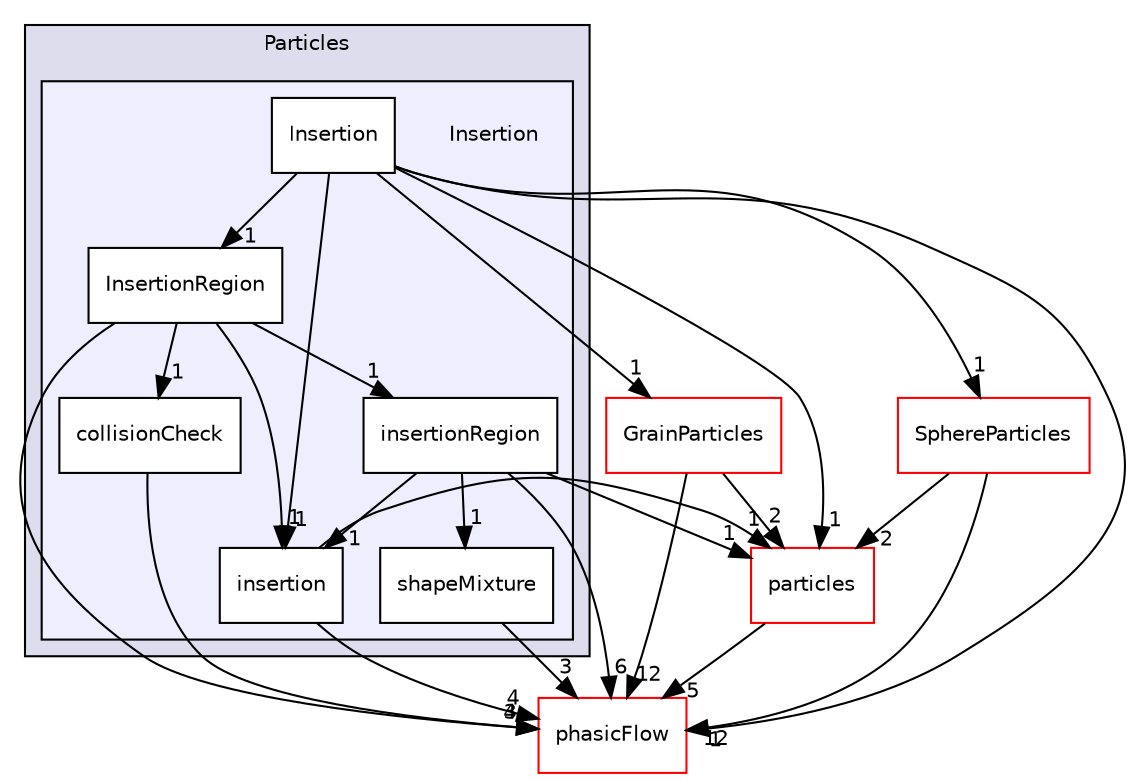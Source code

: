 digraph "src/Particles/Insertion" {
  compound=true
  node [ fontsize="10", fontname="Helvetica"];
  edge [ labelfontsize="10", labelfontname="Helvetica"];
  subgraph clusterdir_9e72493e858003bd3d74a55a2aedd075 {
    graph [ bgcolor="#ddddee", pencolor="black", label="Particles" fontname="Helvetica", fontsize="10", URL="dir_9e72493e858003bd3d74a55a2aedd075.html"]
  subgraph clusterdir_48274e6f13aca5dc2f0e74080ca458f7 {
    graph [ bgcolor="#eeeeff", pencolor="black", label="" URL="dir_48274e6f13aca5dc2f0e74080ca458f7.html"];
    dir_48274e6f13aca5dc2f0e74080ca458f7 [shape=plaintext label="Insertion"];
    dir_60ca7a35b7966cfa4cc9947031517c4c [shape=box label="collisionCheck" color="black" fillcolor="white" style="filled" URL="dir_60ca7a35b7966cfa4cc9947031517c4c.html"];
    dir_2f34ec84ea7e71d459352cea428a0eb0 [shape=box label="insertion" color="black" fillcolor="white" style="filled" URL="dir_2f34ec84ea7e71d459352cea428a0eb0.html"];
    dir_3fcfff79f2a1ca7227410f16758b323f [shape=box label="Insertion" color="black" fillcolor="white" style="filled" URL="dir_3fcfff79f2a1ca7227410f16758b323f.html"];
    dir_f802690a2892fdb9756bc8ba5de7bf12 [shape=box label="InsertionRegion" color="black" fillcolor="white" style="filled" URL="dir_f802690a2892fdb9756bc8ba5de7bf12.html"];
    dir_0c3a80554aed0998a56f0c0f2f30662a [shape=box label="insertionRegion" color="black" fillcolor="white" style="filled" URL="dir_0c3a80554aed0998a56f0c0f2f30662a.html"];
    dir_59d208d352f3aeb134e6b7a9403abb89 [shape=box label="shapeMixture" color="black" fillcolor="white" style="filled" URL="dir_59d208d352f3aeb134e6b7a9403abb89.html"];
  }
  }
  dir_235fea78dcb80d617f7ea9245e30dcf9 [shape=box label="GrainParticles" fillcolor="white" style="filled" color="red" URL="dir_235fea78dcb80d617f7ea9245e30dcf9.html"];
  dir_b351bcc3c60d144476bd2e30437abfde [shape=box label="particles" fillcolor="white" style="filled" color="red" URL="dir_b351bcc3c60d144476bd2e30437abfde.html"];
  dir_cd7a5046d028e114fc17b2ebc2bd02d2 [shape=box label="phasicFlow" fillcolor="white" style="filled" color="red" URL="dir_cd7a5046d028e114fc17b2ebc2bd02d2.html"];
  dir_ae10a04c09150cad5fefedcb2d995fdc [shape=box label="SphereParticles" fillcolor="white" style="filled" color="red" URL="dir_ae10a04c09150cad5fefedcb2d995fdc.html"];
  dir_59d208d352f3aeb134e6b7a9403abb89->dir_cd7a5046d028e114fc17b2ebc2bd02d2 [headlabel="3", labeldistance=1.5 headhref="dir_000074_000031.html"];
  dir_0c3a80554aed0998a56f0c0f2f30662a->dir_59d208d352f3aeb134e6b7a9403abb89 [headlabel="1", labeldistance=1.5 headhref="dir_000073_000074.html"];
  dir_0c3a80554aed0998a56f0c0f2f30662a->dir_b351bcc3c60d144476bd2e30437abfde [headlabel="1", labeldistance=1.5 headhref="dir_000073_000075.html"];
  dir_0c3a80554aed0998a56f0c0f2f30662a->dir_2f34ec84ea7e71d459352cea428a0eb0 [headlabel="1", labeldistance=1.5 headhref="dir_000073_000070.html"];
  dir_0c3a80554aed0998a56f0c0f2f30662a->dir_cd7a5046d028e114fc17b2ebc2bd02d2 [headlabel="6", labeldistance=1.5 headhref="dir_000073_000031.html"];
  dir_235fea78dcb80d617f7ea9245e30dcf9->dir_b351bcc3c60d144476bd2e30437abfde [headlabel="2", labeldistance=1.5 headhref="dir_000065_000075.html"];
  dir_235fea78dcb80d617f7ea9245e30dcf9->dir_cd7a5046d028e114fc17b2ebc2bd02d2 [headlabel="12", labeldistance=1.5 headhref="dir_000065_000031.html"];
  dir_60ca7a35b7966cfa4cc9947031517c4c->dir_cd7a5046d028e114fc17b2ebc2bd02d2 [headlabel="3", labeldistance=1.5 headhref="dir_000069_000031.html"];
  dir_b351bcc3c60d144476bd2e30437abfde->dir_cd7a5046d028e114fc17b2ebc2bd02d2 [headlabel="5", labeldistance=1.5 headhref="dir_000075_000031.html"];
  dir_2f34ec84ea7e71d459352cea428a0eb0->dir_b351bcc3c60d144476bd2e30437abfde [headlabel="1", labeldistance=1.5 headhref="dir_000070_000075.html"];
  dir_2f34ec84ea7e71d459352cea428a0eb0->dir_cd7a5046d028e114fc17b2ebc2bd02d2 [headlabel="4", labeldistance=1.5 headhref="dir_000070_000031.html"];
  dir_ae10a04c09150cad5fefedcb2d995fdc->dir_b351bcc3c60d144476bd2e30437abfde [headlabel="2", labeldistance=1.5 headhref="dir_000079_000075.html"];
  dir_ae10a04c09150cad5fefedcb2d995fdc->dir_cd7a5046d028e114fc17b2ebc2bd02d2 [headlabel="12", labeldistance=1.5 headhref="dir_000079_000031.html"];
  dir_f802690a2892fdb9756bc8ba5de7bf12->dir_0c3a80554aed0998a56f0c0f2f30662a [headlabel="1", labeldistance=1.5 headhref="dir_000072_000073.html"];
  dir_f802690a2892fdb9756bc8ba5de7bf12->dir_60ca7a35b7966cfa4cc9947031517c4c [headlabel="1", labeldistance=1.5 headhref="dir_000072_000069.html"];
  dir_f802690a2892fdb9756bc8ba5de7bf12->dir_2f34ec84ea7e71d459352cea428a0eb0 [headlabel="1", labeldistance=1.5 headhref="dir_000072_000070.html"];
  dir_f802690a2892fdb9756bc8ba5de7bf12->dir_cd7a5046d028e114fc17b2ebc2bd02d2 [headlabel="4", labeldistance=1.5 headhref="dir_000072_000031.html"];
  dir_3fcfff79f2a1ca7227410f16758b323f->dir_235fea78dcb80d617f7ea9245e30dcf9 [headlabel="1", labeldistance=1.5 headhref="dir_000071_000065.html"];
  dir_3fcfff79f2a1ca7227410f16758b323f->dir_b351bcc3c60d144476bd2e30437abfde [headlabel="1", labeldistance=1.5 headhref="dir_000071_000075.html"];
  dir_3fcfff79f2a1ca7227410f16758b323f->dir_2f34ec84ea7e71d459352cea428a0eb0 [headlabel="1", labeldistance=1.5 headhref="dir_000071_000070.html"];
  dir_3fcfff79f2a1ca7227410f16758b323f->dir_cd7a5046d028e114fc17b2ebc2bd02d2 [headlabel="1", labeldistance=1.5 headhref="dir_000071_000031.html"];
  dir_3fcfff79f2a1ca7227410f16758b323f->dir_ae10a04c09150cad5fefedcb2d995fdc [headlabel="1", labeldistance=1.5 headhref="dir_000071_000079.html"];
  dir_3fcfff79f2a1ca7227410f16758b323f->dir_f802690a2892fdb9756bc8ba5de7bf12 [headlabel="1", labeldistance=1.5 headhref="dir_000071_000072.html"];
}

